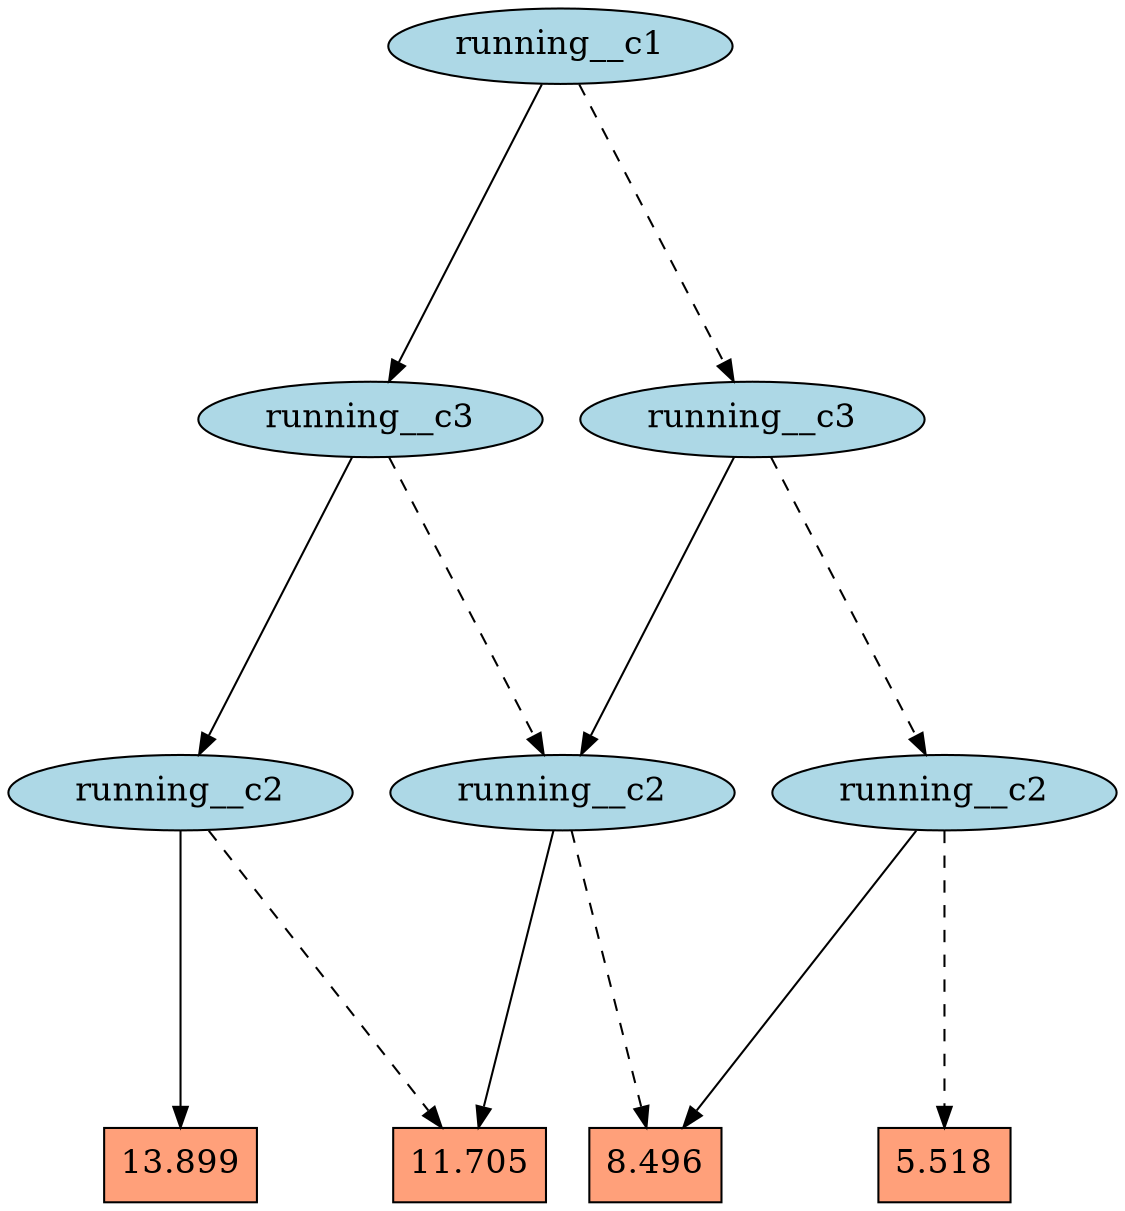 digraph G { 
graph [ fontname = "Helvetica",fontsize="16",ratio = "auto",
        size="7.5,10",ranksep="2.00" ];
node [fontsize="16"];
"#2341" [label="running__c1",fillcolor=lightblue,color=black,shape=ellipse,style=filled];
"#2340" [label="running__c3",fillcolor=lightblue,color=black,shape=ellipse,style=filled];
"#2252" [label="running__c2",fillcolor=lightblue,color=black,shape=ellipse,style=filled];
"#2139" [label="running__c2",fillcolor=lightblue,color=black,shape=ellipse,style=filled];
"#2140" [label="11.705",fillcolor=lightsalmon,color=black,shape=box,style=filled];
"#1999" [label="13.899",fillcolor=lightsalmon,color=black,shape=box,style=filled];
"#2141" [label="running__c2",fillcolor=lightblue,color=black,shape=ellipse,style=filled];
"#2142" [label="running__c3",fillcolor=lightblue,color=black,shape=ellipse,style=filled];
"#2138" [label="8.496",fillcolor=lightsalmon,color=black,shape=box,style=filled];
"#2137" [label="5.518",fillcolor=lightsalmon,color=black,shape=box,style=filled];
"#2341" -> "#2340" [color=black,style=solid];
"#2341" -> "#2142" [color=black,style=dashed];
"#2340" -> "#2252" [color=black,style=solid];
"#2340" -> "#2141" [color=black,style=dashed];
"#2252" -> "#2140" [color=black,style=dashed];
"#2252" -> "#1999" [color=black,style=solid];
"#2139" -> "#2138" [color=black,style=solid];
"#2139" -> "#2137" [color=black,style=dashed];
"#2141" -> "#2140" [color=black,style=solid];
"#2141" -> "#2138" [color=black,style=dashed];
"#2142" -> "#2139" [color=black,style=dashed];
"#2142" -> "#2141" [color=black,style=solid];
}
